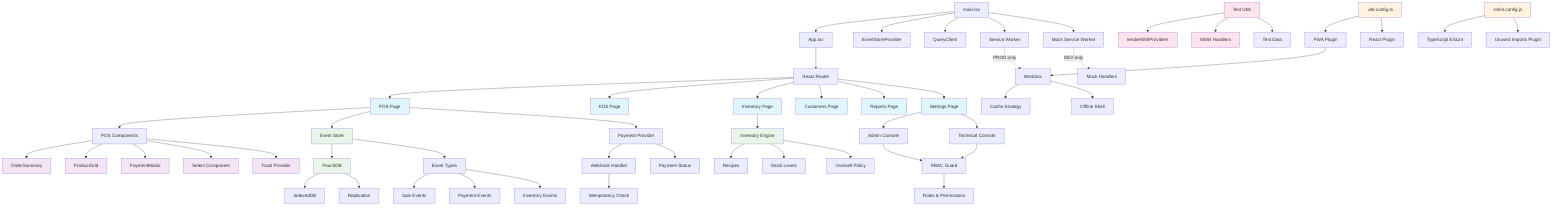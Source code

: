 graph TB
    %% RMS v3 System Topology
    
    %% Entry Points
    main[main.tsx] --> App[App.tsx]
    main --> EventStoreProvider[EventStoreProvider]
    main --> QueryClient[QueryClient]
    main --> SW[Service Worker]
    main --> MSW[Mock Service Worker]
    
    %% Core Routing
    App --> Router[React Router]
    Router --> POS[POS Page]
    Router --> KDS[KDS Page]
    Router --> Inventory[Inventory Page]
    Router --> Customers[Customers Page]
    Router --> Reports[Reports Page]
    Router --> Settings[Settings Page]
    
    %% POS System
    POS --> POSComponents[POS Components]
    POSComponents --> OrderSummary[OrderSummary]
    POSComponents --> ProductGrid[ProductGrid]
    POSComponents --> PaymentModal[PaymentModal]
    POS --> EventStore[Event Store]
    POS --> PaymentProvider[Payment Provider]
    
    %% Event System
    EventStore --> PouchDB[PouchDB]
    EventStore --> EventTypes[Event Types]
    EventTypes --> SaleEvents[Sale Events]
    EventTypes --> PaymentEvents[Payment Events]
    EventTypes --> InventoryEvents[Inventory Events]
    
    %% Data Layer
    PouchDB --> IndexedDB[IndexedDB]
    PouchDB --> Replication[Replication]
    
    %% Inventory System
    Inventory --> InventoryEngine[Inventory Engine]
    InventoryEngine --> Recipes[Recipes]
    InventoryEngine --> StockLevels[Stock Levels]
    InventoryEngine --> OversellPolicy[Oversell Policy]
    
    %% RBAC System
    Settings --> AdminConsole[Admin Console]
    Settings --> TechnicalConsole[Technical Console]
    AdminConsole --> RBACGuard[RBAC Guard]
    TechnicalConsole --> RBACGuard
    RBACGuard --> Roles[Roles & Permissions]
    
    %% Payment System
    PaymentProvider --> Webhook[Webhook Handler]
    PaymentProvider --> PaymentStatus[Payment Status]
    Webhook --> IdempotencyCheck[Idempotency Check]
    
    %% UI Components
    POSComponents --> Select[Select Component]
    POSComponents --> Toast[Toast Provider]
    
    %% Testing Infrastructure
    TestUtils[Test Utils] --> renderWithProviders[renderWithProviders]
    TestUtils --> MSWHandlers[MSW Handlers]
    TestUtils --> TestData[Test Data]
    
    %% Build & Config
    ViteConfig[vite.config.ts] --> PWAPlugin[PWA Plugin]
    ViteConfig --> ReactPlugin[React Plugin]
    ESLintConfig[eslint.config.js] --> TypeScriptESLint[TypeScript ESLint]
    ESLintConfig --> UnusedImports[Unused Imports Plugin]
    
    %% PWA Features
    PWAPlugin --> Workbox[Workbox]
    Workbox --> CacheStrategy[Cache Strategy]
    Workbox --> OfflineShell[Offline Shell]
    
    %% Environment Split
    SW -.->|PROD only| Workbox
    MSW -.->|DEV only| MockHandlers[Mock Handlers]
    
    classDef page fill:#e1f5fe
    classDef component fill:#f3e5f5
    classDef store fill:#e8f5e8
    classDef config fill:#fff3e0
    classDef test fill:#fce4ec
    
    class POS,KDS,Inventory,Customers,Reports,Settings page
    class OrderSummary,ProductGrid,PaymentModal,Select,Toast component
    class EventStore,PouchDB,InventoryEngine store
    class ViteConfig,ESLintConfig config
    class TestUtils,renderWithProviders,MSWHandlers test